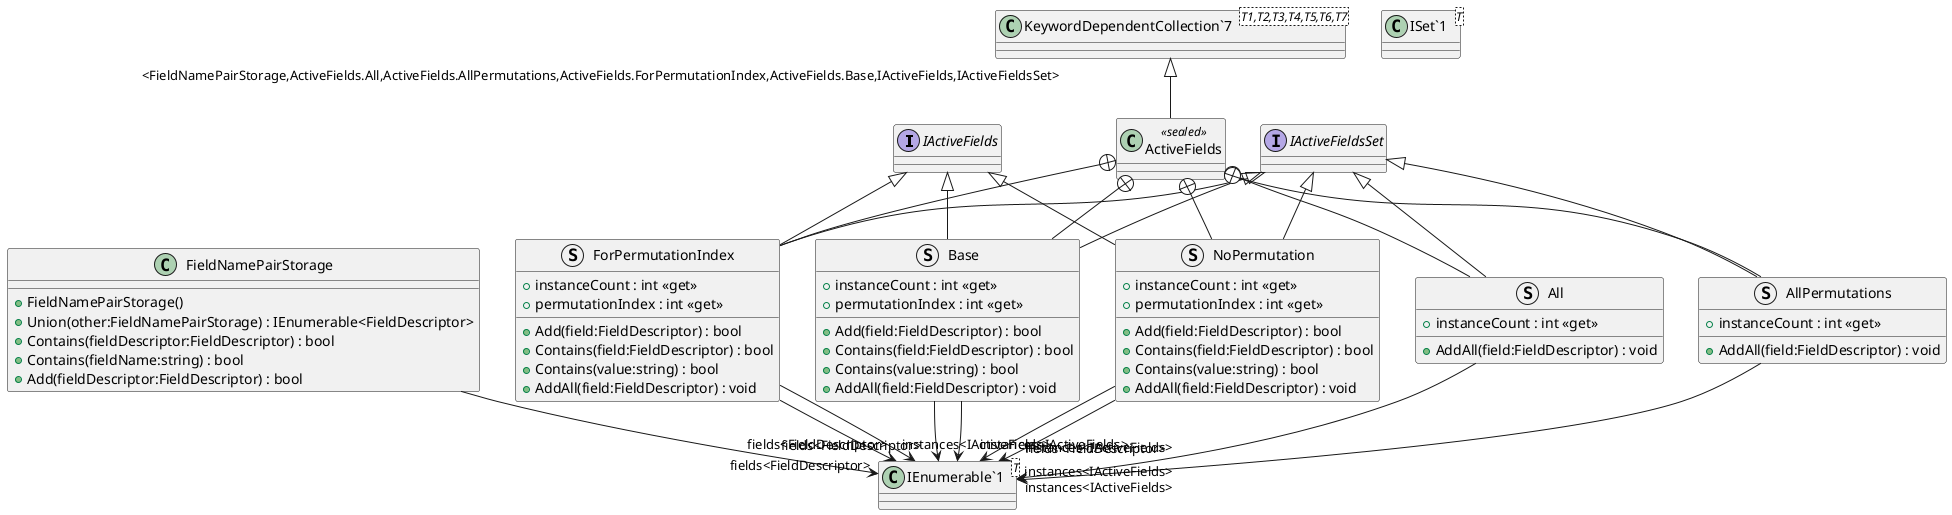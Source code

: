 @startuml
interface IActiveFields {
}
interface IActiveFieldsSet {
}
class FieldNamePairStorage {
    + FieldNamePairStorage()
    + Union(other:FieldNamePairStorage) : IEnumerable<FieldDescriptor>
    + Contains(fieldDescriptor:FieldDescriptor) : bool
    + Contains(fieldName:string) : bool
    + Add(fieldDescriptor:FieldDescriptor) : bool
}
class ActiveFields <<sealed>> {
}
class "ISet`1"<T> {
}
class "IEnumerable`1"<T> {
}
class "KeywordDependentCollection`7"<T1,T2,T3,T4,T5,T6,T7> {
}
struct ForPermutationIndex {
    + instanceCount : int <<get>>
    + permutationIndex : int <<get>>
    + Add(field:FieldDescriptor) : bool
    + Contains(field:FieldDescriptor) : bool
    + Contains(value:string) : bool
    + AddAll(field:FieldDescriptor) : void
}
struct Base {
    + instanceCount : int <<get>>
    + permutationIndex : int <<get>>
    + Add(field:FieldDescriptor) : bool
    + Contains(field:FieldDescriptor) : bool
    + Contains(value:string) : bool
    + AddAll(field:FieldDescriptor) : void
}
struct All {
    + instanceCount : int <<get>>
    + AddAll(field:FieldDescriptor) : void
}
struct AllPermutations {
    + instanceCount : int <<get>>
    + AddAll(field:FieldDescriptor) : void
}
struct NoPermutation {
    + instanceCount : int <<get>>
    + permutationIndex : int <<get>>
    + Add(field:FieldDescriptor) : bool
    + Contains(field:FieldDescriptor) : bool
    + Contains(value:string) : bool
    + AddAll(field:FieldDescriptor) : void
}
FieldNamePairStorage --> "fields<FieldDescriptor>" "IEnumerable`1"
"KeywordDependentCollection`7" "<FieldNamePairStorage,ActiveFields.All,ActiveFields.AllPermutations,ActiveFields.ForPermutationIndex,ActiveFields.Base,IActiveFields,IActiveFieldsSet>" <|-- ActiveFields
ActiveFields +-- ForPermutationIndex
IActiveFields <|-- ForPermutationIndex
IActiveFieldsSet <|-- ForPermutationIndex
ForPermutationIndex --> "instances<IActiveFields>" "IEnumerable`1"
ForPermutationIndex --> "fields<FieldDescriptor>" "IEnumerable`1"
ActiveFields +-- Base
IActiveFields <|-- Base
IActiveFieldsSet <|-- Base
Base --> "fields<FieldDescriptor>" "IEnumerable`1"
Base --> "instances<IActiveFields>" "IEnumerable`1"
ActiveFields +-- All
IActiveFieldsSet <|-- All
All --> "instances<IActiveFields>" "IEnumerable`1"
ActiveFields +-- AllPermutations
IActiveFieldsSet <|-- AllPermutations
AllPermutations --> "instances<IActiveFields>" "IEnumerable`1"
ActiveFields +-- NoPermutation
IActiveFields <|-- NoPermutation
IActiveFieldsSet <|-- NoPermutation
NoPermutation --> "fields<FieldDescriptor>" "IEnumerable`1"
NoPermutation --> "instances<IActiveFields>" "IEnumerable`1"
@enduml
